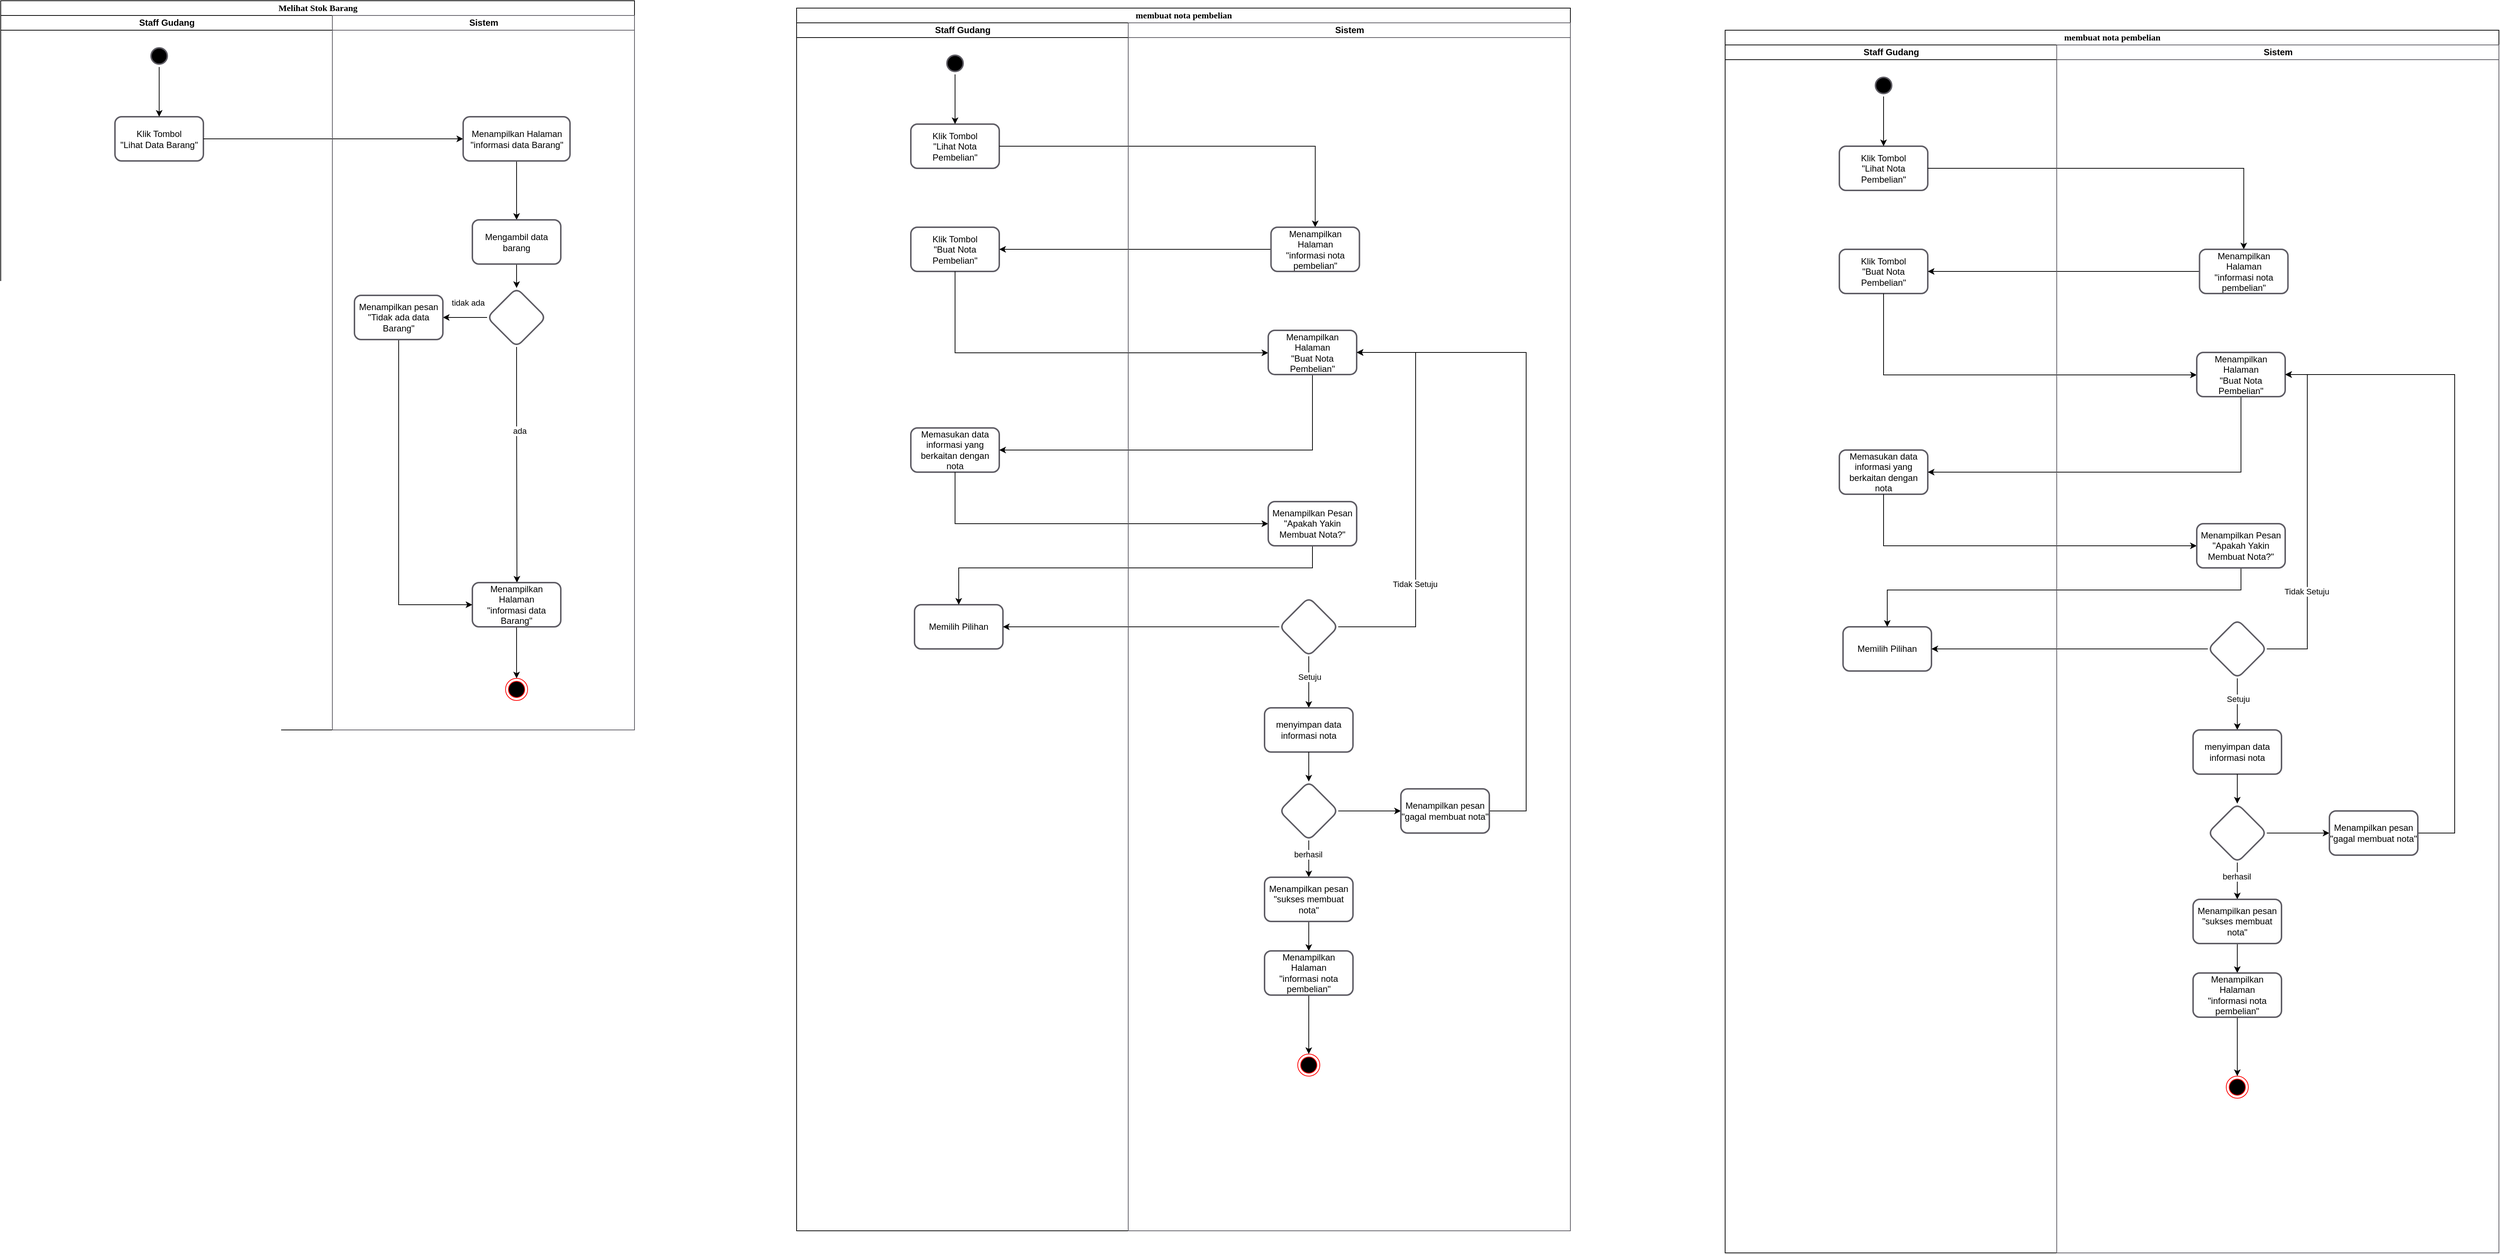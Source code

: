 <mxfile version="21.1.4" type="github">
  <diagram name="Page-1" id="0783ab3e-0a74-02c8-0abd-f7b4e66b4bec">
    <mxGraphModel dx="2173" dy="742" grid="1" gridSize="10" guides="1" tooltips="1" connect="1" arrows="1" fold="1" page="1" pageScale="1" pageWidth="850" pageHeight="1100" background="none" math="0" shadow="0">
      <root>
        <mxCell id="0" />
        <mxCell id="1" parent="0" />
        <mxCell id="1c1d494c118603dd-1" value="Melihat Stok Barang" style="swimlane;html=1;childLayout=stackLayout;startSize=20;rounded=0;shadow=0;comic=0;labelBackgroundColor=none;strokeWidth=1;fontFamily=Verdana;fontSize=12;align=center;" parent="1" vertex="1">
          <mxGeometry x="-540" y="30" width="860" height="990" as="geometry" />
        </mxCell>
        <mxCell id="1c1d494c118603dd-3" value="Staff Gudang" style="swimlane;html=1;startSize=20;" parent="1c1d494c118603dd-1" vertex="1">
          <mxGeometry y="20" width="450" height="970" as="geometry" />
        </mxCell>
        <mxCell id="wGSQI-NY6ljPiiBA0uL5-16" value="Klik Tombol&lt;br&gt;&quot;Lihat Data Barang&quot;" style="whiteSpace=wrap;html=1;fillColor=none;strokeColor=#5e5c64;strokeWidth=2;rounded=1;" vertex="1" parent="1c1d494c118603dd-3">
          <mxGeometry x="155" y="137.5" width="120" height="60" as="geometry" />
        </mxCell>
        <mxCell id="wGSQI-NY6ljPiiBA0uL5-2" value="" style="ellipse;html=1;shape=startState;fillColor=#000000;strokeColor=#5e5c64;strokeWidth=2;" vertex="1" parent="1c1d494c118603dd-3">
          <mxGeometry x="200" y="40" width="30" height="30" as="geometry" />
        </mxCell>
        <mxCell id="wGSQI-NY6ljPiiBA0uL5-12" value="" style="edgeStyle=orthogonalEdgeStyle;rounded=0;orthogonalLoop=1;jettySize=auto;html=1;entryX=0.5;entryY=0;entryDx=0;entryDy=0;" edge="1" parent="1c1d494c118603dd-3" source="wGSQI-NY6ljPiiBA0uL5-2" target="wGSQI-NY6ljPiiBA0uL5-16">
          <mxGeometry relative="1" as="geometry">
            <mxPoint x="675" y="130" as="targetPoint" />
          </mxGeometry>
        </mxCell>
        <mxCell id="wGSQI-NY6ljPiiBA0uL5-22" value="" style="edgeStyle=orthogonalEdgeStyle;rounded=0;orthogonalLoop=1;jettySize=auto;html=1;" edge="1" parent="1c1d494c118603dd-1" source="wGSQI-NY6ljPiiBA0uL5-16" target="wGSQI-NY6ljPiiBA0uL5-21">
          <mxGeometry relative="1" as="geometry" />
        </mxCell>
        <mxCell id="1c1d494c118603dd-4" value="Sistem" style="swimlane;html=1;startSize=20;strokeColor=#5e5c64;" parent="1c1d494c118603dd-1" vertex="1">
          <mxGeometry x="450" y="20" width="410" height="970" as="geometry">
            <mxRectangle x="660" y="20" width="40" height="970" as="alternateBounds" />
          </mxGeometry>
        </mxCell>
        <mxCell id="wGSQI-NY6ljPiiBA0uL5-24" value="" style="edgeStyle=orthogonalEdgeStyle;rounded=0;orthogonalLoop=1;jettySize=auto;html=1;" edge="1" parent="1c1d494c118603dd-4" source="wGSQI-NY6ljPiiBA0uL5-21" target="wGSQI-NY6ljPiiBA0uL5-23">
          <mxGeometry relative="1" as="geometry" />
        </mxCell>
        <mxCell id="wGSQI-NY6ljPiiBA0uL5-21" value="Menampilkan Halaman &lt;br&gt;&quot;informasi data Barang&quot;" style="whiteSpace=wrap;html=1;fillColor=none;strokeColor=#5e5c64;strokeWidth=2;rounded=1;" vertex="1" parent="1c1d494c118603dd-4">
          <mxGeometry x="177.5" y="137.5" width="145" height="60" as="geometry" />
        </mxCell>
        <mxCell id="wGSQI-NY6ljPiiBA0uL5-26" value="" style="edgeStyle=orthogonalEdgeStyle;rounded=0;orthogonalLoop=1;jettySize=auto;html=1;" edge="1" parent="1c1d494c118603dd-4" source="wGSQI-NY6ljPiiBA0uL5-23" target="wGSQI-NY6ljPiiBA0uL5-25">
          <mxGeometry relative="1" as="geometry" />
        </mxCell>
        <mxCell id="wGSQI-NY6ljPiiBA0uL5-23" value="Mengambil data barang" style="whiteSpace=wrap;html=1;fillColor=none;strokeColor=#5e5c64;strokeWidth=2;rounded=1;" vertex="1" parent="1c1d494c118603dd-4">
          <mxGeometry x="190" y="277.5" width="120" height="60" as="geometry" />
        </mxCell>
        <mxCell id="wGSQI-NY6ljPiiBA0uL5-31" value="" style="edgeStyle=orthogonalEdgeStyle;rounded=0;orthogonalLoop=1;jettySize=auto;html=1;" edge="1" parent="1c1d494c118603dd-4" source="wGSQI-NY6ljPiiBA0uL5-25" target="wGSQI-NY6ljPiiBA0uL5-30">
          <mxGeometry relative="1" as="geometry">
            <Array as="points">
              <mxPoint x="250.5" y="540" />
              <mxPoint x="250.5" y="540" />
            </Array>
          </mxGeometry>
        </mxCell>
        <mxCell id="wGSQI-NY6ljPiiBA0uL5-32" value="tidak ada" style="edgeLabel;html=1;align=center;verticalAlign=middle;resizable=0;points=[];" vertex="1" connectable="0" parent="wGSQI-NY6ljPiiBA0uL5-31">
          <mxGeometry x="-0.151" relative="1" as="geometry">
            <mxPoint x="-67" y="-196" as="offset" />
          </mxGeometry>
        </mxCell>
        <mxCell id="wGSQI-NY6ljPiiBA0uL5-38" value="ada" style="edgeLabel;html=1;align=center;verticalAlign=middle;resizable=0;points=[];" vertex="1" connectable="0" parent="wGSQI-NY6ljPiiBA0uL5-31">
          <mxGeometry x="-0.287" y="3" relative="1" as="geometry">
            <mxPoint as="offset" />
          </mxGeometry>
        </mxCell>
        <mxCell id="wGSQI-NY6ljPiiBA0uL5-34" value="" style="edgeStyle=orthogonalEdgeStyle;rounded=0;orthogonalLoop=1;jettySize=auto;html=1;" edge="1" parent="1c1d494c118603dd-4" source="wGSQI-NY6ljPiiBA0uL5-25" target="wGSQI-NY6ljPiiBA0uL5-33">
          <mxGeometry relative="1" as="geometry" />
        </mxCell>
        <mxCell id="wGSQI-NY6ljPiiBA0uL5-25" value="" style="rhombus;whiteSpace=wrap;html=1;fillColor=none;strokeColor=#5e5c64;strokeWidth=2;rounded=1;" vertex="1" parent="1c1d494c118603dd-4">
          <mxGeometry x="210" y="370" width="80" height="80" as="geometry" />
        </mxCell>
        <mxCell id="wGSQI-NY6ljPiiBA0uL5-37" style="edgeStyle=orthogonalEdgeStyle;rounded=0;orthogonalLoop=1;jettySize=auto;html=1;entryX=0.5;entryY=0;entryDx=0;entryDy=0;" edge="1" parent="1c1d494c118603dd-4" source="wGSQI-NY6ljPiiBA0uL5-30">
          <mxGeometry relative="1" as="geometry">
            <mxPoint x="250" y="900" as="targetPoint" />
          </mxGeometry>
        </mxCell>
        <mxCell id="wGSQI-NY6ljPiiBA0uL5-30" value="Menampilkan Halaman &lt;br&gt;&quot;informasi data Barang&quot; " style="whiteSpace=wrap;html=1;fillColor=none;strokeColor=#5e5c64;strokeWidth=2;rounded=1;" vertex="1" parent="1c1d494c118603dd-4">
          <mxGeometry x="190" y="770" width="120" height="60" as="geometry" />
        </mxCell>
        <mxCell id="wGSQI-NY6ljPiiBA0uL5-39" style="edgeStyle=orthogonalEdgeStyle;rounded=0;orthogonalLoop=1;jettySize=auto;html=1;entryX=0;entryY=0.5;entryDx=0;entryDy=0;" edge="1" parent="1c1d494c118603dd-4" source="wGSQI-NY6ljPiiBA0uL5-33" target="wGSQI-NY6ljPiiBA0uL5-30">
          <mxGeometry relative="1" as="geometry">
            <Array as="points">
              <mxPoint x="90" y="800" />
            </Array>
          </mxGeometry>
        </mxCell>
        <mxCell id="wGSQI-NY6ljPiiBA0uL5-33" value="Menampilkan pesan &quot;Tidak ada data Barang&quot;" style="whiteSpace=wrap;html=1;fillColor=none;strokeColor=#5e5c64;strokeWidth=2;rounded=1;" vertex="1" parent="1c1d494c118603dd-4">
          <mxGeometry x="30" y="380" width="120" height="60" as="geometry" />
        </mxCell>
        <mxCell id="wGSQI-NY6ljPiiBA0uL5-36" value="" style="ellipse;html=1;shape=endState;fillColor=#000000;strokeColor=#ff0000;" vertex="1" parent="1c1d494c118603dd-4">
          <mxGeometry x="235" y="900" width="30" height="30" as="geometry" />
        </mxCell>
        <mxCell id="wGSQI-NY6ljPiiBA0uL5-40" value="membuat nota pembelian" style="swimlane;html=1;childLayout=stackLayout;startSize=20;rounded=0;shadow=0;comic=0;labelBackgroundColor=none;strokeWidth=1;fontFamily=Verdana;fontSize=12;align=center;" vertex="1" parent="1">
          <mxGeometry x="540" y="40" width="1050" height="1660" as="geometry" />
        </mxCell>
        <mxCell id="wGSQI-NY6ljPiiBA0uL5-41" value="Staff Gudang" style="swimlane;html=1;startSize=20;" vertex="1" parent="wGSQI-NY6ljPiiBA0uL5-40">
          <mxGeometry y="20" width="450" height="1640" as="geometry" />
        </mxCell>
        <mxCell id="wGSQI-NY6ljPiiBA0uL5-42" value="Klik Tombol&lt;br&gt;&quot;Lihat Nota Pembelian&quot;" style="whiteSpace=wrap;html=1;fillColor=none;strokeColor=#5e5c64;strokeWidth=2;rounded=1;" vertex="1" parent="wGSQI-NY6ljPiiBA0uL5-41">
          <mxGeometry x="155" y="137.5" width="120" height="60" as="geometry" />
        </mxCell>
        <mxCell id="wGSQI-NY6ljPiiBA0uL5-43" value="" style="ellipse;html=1;shape=startState;fillColor=#000000;strokeColor=#5e5c64;strokeWidth=2;" vertex="1" parent="wGSQI-NY6ljPiiBA0uL5-41">
          <mxGeometry x="200" y="40" width="30" height="30" as="geometry" />
        </mxCell>
        <mxCell id="wGSQI-NY6ljPiiBA0uL5-44" value="" style="edgeStyle=orthogonalEdgeStyle;rounded=0;orthogonalLoop=1;jettySize=auto;html=1;entryX=0.5;entryY=0;entryDx=0;entryDy=0;" edge="1" parent="wGSQI-NY6ljPiiBA0uL5-41" source="wGSQI-NY6ljPiiBA0uL5-43" target="wGSQI-NY6ljPiiBA0uL5-42">
          <mxGeometry relative="1" as="geometry">
            <mxPoint x="675" y="130" as="targetPoint" />
          </mxGeometry>
        </mxCell>
        <mxCell id="wGSQI-NY6ljPiiBA0uL5-62" value="&lt;div&gt;Klik Tombol &lt;br&gt;&lt;/div&gt;&lt;div&gt;&quot;Buat Nota Pembelian&quot;&lt;br&gt;&lt;/div&gt;" style="whiteSpace=wrap;html=1;fillColor=none;strokeColor=#5e5c64;strokeWidth=2;rounded=1;" vertex="1" parent="wGSQI-NY6ljPiiBA0uL5-41">
          <mxGeometry x="155" y="277.5" width="120" height="60" as="geometry" />
        </mxCell>
        <mxCell id="wGSQI-NY6ljPiiBA0uL5-68" value="Memasukan data informasi yang berkaitan dengan nota" style="whiteSpace=wrap;html=1;fillColor=none;strokeColor=#5e5c64;strokeWidth=2;rounded=1;" vertex="1" parent="wGSQI-NY6ljPiiBA0uL5-41">
          <mxGeometry x="155" y="550" width="120" height="60" as="geometry" />
        </mxCell>
        <mxCell id="wGSQI-NY6ljPiiBA0uL5-84" value="Memilih Pilihan" style="whiteSpace=wrap;html=1;fillColor=none;strokeColor=#5e5c64;strokeWidth=2;rounded=1;" vertex="1" parent="wGSQI-NY6ljPiiBA0uL5-41">
          <mxGeometry x="160" y="790" width="120" height="60" as="geometry" />
        </mxCell>
        <mxCell id="wGSQI-NY6ljPiiBA0uL5-45" value="" style="edgeStyle=orthogonalEdgeStyle;rounded=0;orthogonalLoop=1;jettySize=auto;html=1;entryX=0.5;entryY=0;entryDx=0;entryDy=0;" edge="1" parent="wGSQI-NY6ljPiiBA0uL5-40" source="wGSQI-NY6ljPiiBA0uL5-42" target="wGSQI-NY6ljPiiBA0uL5-50">
          <mxGeometry relative="1" as="geometry">
            <mxPoint x="627.5" y="188.714" as="targetPoint" />
          </mxGeometry>
        </mxCell>
        <mxCell id="wGSQI-NY6ljPiiBA0uL5-63" value="" style="edgeStyle=orthogonalEdgeStyle;rounded=0;orthogonalLoop=1;jettySize=auto;html=1;" edge="1" parent="wGSQI-NY6ljPiiBA0uL5-40" source="wGSQI-NY6ljPiiBA0uL5-50" target="wGSQI-NY6ljPiiBA0uL5-62">
          <mxGeometry relative="1" as="geometry" />
        </mxCell>
        <mxCell id="wGSQI-NY6ljPiiBA0uL5-66" value="" style="edgeStyle=orthogonalEdgeStyle;rounded=0;orthogonalLoop=1;jettySize=auto;html=1;" edge="1" parent="wGSQI-NY6ljPiiBA0uL5-40" source="wGSQI-NY6ljPiiBA0uL5-62" target="wGSQI-NY6ljPiiBA0uL5-65">
          <mxGeometry relative="1" as="geometry">
            <Array as="points">
              <mxPoint x="215" y="468" />
            </Array>
          </mxGeometry>
        </mxCell>
        <mxCell id="wGSQI-NY6ljPiiBA0uL5-69" value="" style="edgeStyle=orthogonalEdgeStyle;rounded=0;orthogonalLoop=1;jettySize=auto;html=1;" edge="1" parent="wGSQI-NY6ljPiiBA0uL5-40" source="wGSQI-NY6ljPiiBA0uL5-65" target="wGSQI-NY6ljPiiBA0uL5-68">
          <mxGeometry relative="1" as="geometry">
            <Array as="points">
              <mxPoint x="700" y="600" />
            </Array>
          </mxGeometry>
        </mxCell>
        <mxCell id="wGSQI-NY6ljPiiBA0uL5-71" value="" style="edgeStyle=orthogonalEdgeStyle;rounded=0;orthogonalLoop=1;jettySize=auto;html=1;" edge="1" parent="wGSQI-NY6ljPiiBA0uL5-40" source="wGSQI-NY6ljPiiBA0uL5-68" target="wGSQI-NY6ljPiiBA0uL5-70">
          <mxGeometry relative="1" as="geometry">
            <Array as="points">
              <mxPoint x="215" y="700" />
            </Array>
          </mxGeometry>
        </mxCell>
        <mxCell id="wGSQI-NY6ljPiiBA0uL5-85" value="" style="edgeStyle=orthogonalEdgeStyle;rounded=0;orthogonalLoop=1;jettySize=auto;html=1;" edge="1" parent="wGSQI-NY6ljPiiBA0uL5-40" source="wGSQI-NY6ljPiiBA0uL5-74" target="wGSQI-NY6ljPiiBA0uL5-84">
          <mxGeometry relative="1" as="geometry" />
        </mxCell>
        <mxCell id="wGSQI-NY6ljPiiBA0uL5-87" style="edgeStyle=orthogonalEdgeStyle;rounded=0;orthogonalLoop=1;jettySize=auto;html=1;entryX=0.5;entryY=0;entryDx=0;entryDy=0;" edge="1" parent="wGSQI-NY6ljPiiBA0uL5-40" source="wGSQI-NY6ljPiiBA0uL5-70" target="wGSQI-NY6ljPiiBA0uL5-84">
          <mxGeometry relative="1" as="geometry">
            <Array as="points">
              <mxPoint x="700" y="760" />
              <mxPoint x="220" y="760" />
            </Array>
          </mxGeometry>
        </mxCell>
        <mxCell id="wGSQI-NY6ljPiiBA0uL5-46" value="Sistem" style="swimlane;html=1;startSize=20;strokeColor=#5e5c64;" vertex="1" parent="wGSQI-NY6ljPiiBA0uL5-40">
          <mxGeometry x="450" y="20" width="600" height="1640" as="geometry">
            <mxRectangle x="660" y="20" width="40" height="970" as="alternateBounds" />
          </mxGeometry>
        </mxCell>
        <mxCell id="wGSQI-NY6ljPiiBA0uL5-50" value="Menampilkan Halaman &lt;br&gt;&quot;informasi nota pembelian&quot;" style="whiteSpace=wrap;html=1;fillColor=none;strokeColor=#5e5c64;strokeWidth=2;rounded=1;" vertex="1" parent="wGSQI-NY6ljPiiBA0uL5-46">
          <mxGeometry x="193.75" y="277.5" width="120" height="60" as="geometry" />
        </mxCell>
        <mxCell id="wGSQI-NY6ljPiiBA0uL5-65" value="Menampilkan Halaman &lt;br&gt;&quot;Buat Nota Pembelian&quot;" style="whiteSpace=wrap;html=1;fillColor=none;strokeColor=#5e5c64;strokeWidth=2;rounded=1;" vertex="1" parent="wGSQI-NY6ljPiiBA0uL5-46">
          <mxGeometry x="190" y="417.5" width="120" height="60" as="geometry" />
        </mxCell>
        <mxCell id="wGSQI-NY6ljPiiBA0uL5-70" value="Menampilkan Pesan&lt;br&gt;&quot;Apakah Yakin Membuat Nota?&quot;" style="whiteSpace=wrap;html=1;fillColor=none;strokeColor=#5e5c64;strokeWidth=2;rounded=1;" vertex="1" parent="wGSQI-NY6ljPiiBA0uL5-46">
          <mxGeometry x="190" y="650" width="120" height="60" as="geometry" />
        </mxCell>
        <mxCell id="wGSQI-NY6ljPiiBA0uL5-89" style="edgeStyle=orthogonalEdgeStyle;rounded=0;orthogonalLoop=1;jettySize=auto;html=1;entryX=1;entryY=0.5;entryDx=0;entryDy=0;" edge="1" parent="wGSQI-NY6ljPiiBA0uL5-46" source="wGSQI-NY6ljPiiBA0uL5-74" target="wGSQI-NY6ljPiiBA0uL5-65">
          <mxGeometry relative="1" as="geometry">
            <Array as="points">
              <mxPoint x="390" y="820" />
              <mxPoint x="390" y="448" />
            </Array>
          </mxGeometry>
        </mxCell>
        <mxCell id="wGSQI-NY6ljPiiBA0uL5-91" value="Tidak Setuju" style="edgeLabel;html=1;align=center;verticalAlign=middle;resizable=0;points=[];" vertex="1" connectable="0" parent="wGSQI-NY6ljPiiBA0uL5-89">
          <mxGeometry x="-0.416" relative="1" as="geometry">
            <mxPoint x="-1" as="offset" />
          </mxGeometry>
        </mxCell>
        <mxCell id="wGSQI-NY6ljPiiBA0uL5-90" value="" style="edgeStyle=orthogonalEdgeStyle;rounded=0;orthogonalLoop=1;jettySize=auto;html=1;entryX=0.5;entryY=0;entryDx=0;entryDy=0;" edge="1" parent="wGSQI-NY6ljPiiBA0uL5-46" source="wGSQI-NY6ljPiiBA0uL5-74" target="wGSQI-NY6ljPiiBA0uL5-80">
          <mxGeometry relative="1" as="geometry">
            <mxPoint x="245" y="950" as="targetPoint" />
          </mxGeometry>
        </mxCell>
        <mxCell id="wGSQI-NY6ljPiiBA0uL5-92" value="Setuju" style="edgeLabel;html=1;align=center;verticalAlign=middle;resizable=0;points=[];" vertex="1" connectable="0" parent="wGSQI-NY6ljPiiBA0uL5-90">
          <mxGeometry x="-0.221" y="1" relative="1" as="geometry">
            <mxPoint as="offset" />
          </mxGeometry>
        </mxCell>
        <mxCell id="wGSQI-NY6ljPiiBA0uL5-74" value="" style="rhombus;whiteSpace=wrap;html=1;fillColor=none;strokeColor=#5e5c64;strokeWidth=2;rounded=1;" vertex="1" parent="wGSQI-NY6ljPiiBA0uL5-46">
          <mxGeometry x="205" y="780" width="80" height="80" as="geometry" />
        </mxCell>
        <mxCell id="wGSQI-NY6ljPiiBA0uL5-83" value="" style="edgeStyle=orthogonalEdgeStyle;rounded=0;orthogonalLoop=1;jettySize=auto;html=1;" edge="1" parent="wGSQI-NY6ljPiiBA0uL5-46" source="wGSQI-NY6ljPiiBA0uL5-95" target="wGSQI-NY6ljPiiBA0uL5-82">
          <mxGeometry relative="1" as="geometry" />
        </mxCell>
        <mxCell id="wGSQI-NY6ljPiiBA0uL5-101" value="berhasil" style="edgeLabel;html=1;align=center;verticalAlign=middle;resizable=0;points=[];" vertex="1" connectable="0" parent="wGSQI-NY6ljPiiBA0uL5-83">
          <mxGeometry x="-0.261" y="-1" relative="1" as="geometry">
            <mxPoint as="offset" />
          </mxGeometry>
        </mxCell>
        <mxCell id="wGSQI-NY6ljPiiBA0uL5-80" value="menyimpan data informasi nota" style="whiteSpace=wrap;html=1;fillColor=none;strokeColor=#5e5c64;rounded=1;strokeWidth=2;" vertex="1" parent="wGSQI-NY6ljPiiBA0uL5-46">
          <mxGeometry x="185" y="930" width="120" height="60" as="geometry" />
        </mxCell>
        <mxCell id="wGSQI-NY6ljPiiBA0uL5-94" style="edgeStyle=orthogonalEdgeStyle;rounded=0;orthogonalLoop=1;jettySize=auto;html=1;entryX=0.5;entryY=0;entryDx=0;entryDy=0;" edge="1" parent="wGSQI-NY6ljPiiBA0uL5-46" source="wGSQI-NY6ljPiiBA0uL5-82" target="wGSQI-NY6ljPiiBA0uL5-93">
          <mxGeometry relative="1" as="geometry" />
        </mxCell>
        <mxCell id="wGSQI-NY6ljPiiBA0uL5-82" value="Menampilkan pesan &quot;sukses membuat nota&quot;" style="rounded=1;whiteSpace=wrap;html=1;fillColor=none;strokeColor=#5e5c64;strokeWidth=2;" vertex="1" parent="wGSQI-NY6ljPiiBA0uL5-46">
          <mxGeometry x="185" y="1160" width="120" height="60" as="geometry" />
        </mxCell>
        <mxCell id="wGSQI-NY6ljPiiBA0uL5-106" style="edgeStyle=orthogonalEdgeStyle;rounded=0;orthogonalLoop=1;jettySize=auto;html=1;entryX=0.5;entryY=0;entryDx=0;entryDy=0;" edge="1" parent="wGSQI-NY6ljPiiBA0uL5-46" source="wGSQI-NY6ljPiiBA0uL5-93" target="wGSQI-NY6ljPiiBA0uL5-105">
          <mxGeometry relative="1" as="geometry" />
        </mxCell>
        <mxCell id="wGSQI-NY6ljPiiBA0uL5-93" value="Menampilkan Halaman &lt;br&gt;&quot;informasi nota pembelian&quot;" style="rounded=1;whiteSpace=wrap;html=1;fillColor=none;strokeColor=#5e5c64;strokeWidth=2;" vertex="1" parent="wGSQI-NY6ljPiiBA0uL5-46">
          <mxGeometry x="185" y="1260" width="120" height="60" as="geometry" />
        </mxCell>
        <mxCell id="wGSQI-NY6ljPiiBA0uL5-103" style="edgeStyle=orthogonalEdgeStyle;rounded=0;orthogonalLoop=1;jettySize=auto;html=1;entryX=0;entryY=0.5;entryDx=0;entryDy=0;" edge="1" parent="wGSQI-NY6ljPiiBA0uL5-46" source="wGSQI-NY6ljPiiBA0uL5-95" target="wGSQI-NY6ljPiiBA0uL5-102">
          <mxGeometry relative="1" as="geometry" />
        </mxCell>
        <mxCell id="wGSQI-NY6ljPiiBA0uL5-95" value="" style="rhombus;whiteSpace=wrap;html=1;fillColor=none;strokeColor=#5e5c64;strokeWidth=2;rounded=1;" vertex="1" parent="wGSQI-NY6ljPiiBA0uL5-46">
          <mxGeometry x="205" y="1030" width="80" height="80" as="geometry" />
        </mxCell>
        <mxCell id="wGSQI-NY6ljPiiBA0uL5-96" value="" style="edgeStyle=orthogonalEdgeStyle;rounded=0;orthogonalLoop=1;jettySize=auto;html=1;" edge="1" parent="wGSQI-NY6ljPiiBA0uL5-46" source="wGSQI-NY6ljPiiBA0uL5-80" target="wGSQI-NY6ljPiiBA0uL5-95">
          <mxGeometry relative="1" as="geometry">
            <mxPoint x="1235" y="1050" as="sourcePoint" />
            <mxPoint x="1235" y="1220" as="targetPoint" />
          </mxGeometry>
        </mxCell>
        <mxCell id="wGSQI-NY6ljPiiBA0uL5-104" style="edgeStyle=orthogonalEdgeStyle;rounded=0;orthogonalLoop=1;jettySize=auto;html=1;entryX=1;entryY=0.5;entryDx=0;entryDy=0;" edge="1" parent="wGSQI-NY6ljPiiBA0uL5-46" source="wGSQI-NY6ljPiiBA0uL5-102" target="wGSQI-NY6ljPiiBA0uL5-65">
          <mxGeometry relative="1" as="geometry">
            <Array as="points">
              <mxPoint x="540" y="1070" />
              <mxPoint x="540" y="448" />
            </Array>
          </mxGeometry>
        </mxCell>
        <mxCell id="wGSQI-NY6ljPiiBA0uL5-102" value="Menampilkan pesan &quot;gagal membuat nota&quot;" style="rounded=1;whiteSpace=wrap;html=1;fillColor=none;strokeColor=#5e5c64;strokeWidth=2;" vertex="1" parent="wGSQI-NY6ljPiiBA0uL5-46">
          <mxGeometry x="370" y="1040" width="120" height="60" as="geometry" />
        </mxCell>
        <mxCell id="wGSQI-NY6ljPiiBA0uL5-105" value="" style="ellipse;html=1;shape=endState;fillColor=#000000;strokeColor=#ff0000;" vertex="1" parent="wGSQI-NY6ljPiiBA0uL5-46">
          <mxGeometry x="230" y="1400" width="30" height="30" as="geometry" />
        </mxCell>
        <mxCell id="wGSQI-NY6ljPiiBA0uL5-107" value="membuat nota pembelian" style="swimlane;html=1;childLayout=stackLayout;startSize=20;rounded=0;shadow=0;comic=0;labelBackgroundColor=none;strokeWidth=1;fontFamily=Verdana;fontSize=12;align=center;" vertex="1" parent="1">
          <mxGeometry x="1800" y="70" width="1050" height="1660" as="geometry" />
        </mxCell>
        <mxCell id="wGSQI-NY6ljPiiBA0uL5-108" value="Staff Gudang" style="swimlane;html=1;startSize=20;" vertex="1" parent="wGSQI-NY6ljPiiBA0uL5-107">
          <mxGeometry y="20" width="450" height="1640" as="geometry" />
        </mxCell>
        <mxCell id="wGSQI-NY6ljPiiBA0uL5-109" value="Klik Tombol&lt;br&gt;&quot;Lihat Nota Pembelian&quot;" style="whiteSpace=wrap;html=1;fillColor=none;strokeColor=#5e5c64;strokeWidth=2;rounded=1;" vertex="1" parent="wGSQI-NY6ljPiiBA0uL5-108">
          <mxGeometry x="155" y="137.5" width="120" height="60" as="geometry" />
        </mxCell>
        <mxCell id="wGSQI-NY6ljPiiBA0uL5-110" value="" style="ellipse;html=1;shape=startState;fillColor=#000000;strokeColor=#5e5c64;strokeWidth=2;" vertex="1" parent="wGSQI-NY6ljPiiBA0uL5-108">
          <mxGeometry x="200" y="40" width="30" height="30" as="geometry" />
        </mxCell>
        <mxCell id="wGSQI-NY6ljPiiBA0uL5-111" value="" style="edgeStyle=orthogonalEdgeStyle;rounded=0;orthogonalLoop=1;jettySize=auto;html=1;entryX=0.5;entryY=0;entryDx=0;entryDy=0;" edge="1" parent="wGSQI-NY6ljPiiBA0uL5-108" source="wGSQI-NY6ljPiiBA0uL5-110" target="wGSQI-NY6ljPiiBA0uL5-109">
          <mxGeometry relative="1" as="geometry">
            <mxPoint x="675" y="130" as="targetPoint" />
          </mxGeometry>
        </mxCell>
        <mxCell id="wGSQI-NY6ljPiiBA0uL5-112" value="&lt;div&gt;Klik Tombol &lt;br&gt;&lt;/div&gt;&lt;div&gt;&quot;Buat Nota Pembelian&quot;&lt;br&gt;&lt;/div&gt;" style="whiteSpace=wrap;html=1;fillColor=none;strokeColor=#5e5c64;strokeWidth=2;rounded=1;" vertex="1" parent="wGSQI-NY6ljPiiBA0uL5-108">
          <mxGeometry x="155" y="277.5" width="120" height="60" as="geometry" />
        </mxCell>
        <mxCell id="wGSQI-NY6ljPiiBA0uL5-113" value="Memasukan data informasi yang berkaitan dengan nota" style="whiteSpace=wrap;html=1;fillColor=none;strokeColor=#5e5c64;strokeWidth=2;rounded=1;" vertex="1" parent="wGSQI-NY6ljPiiBA0uL5-108">
          <mxGeometry x="155" y="550" width="120" height="60" as="geometry" />
        </mxCell>
        <mxCell id="wGSQI-NY6ljPiiBA0uL5-114" value="Memilih Pilihan" style="whiteSpace=wrap;html=1;fillColor=none;strokeColor=#5e5c64;strokeWidth=2;rounded=1;" vertex="1" parent="wGSQI-NY6ljPiiBA0uL5-108">
          <mxGeometry x="160" y="790" width="120" height="60" as="geometry" />
        </mxCell>
        <mxCell id="wGSQI-NY6ljPiiBA0uL5-115" value="" style="edgeStyle=orthogonalEdgeStyle;rounded=0;orthogonalLoop=1;jettySize=auto;html=1;entryX=0.5;entryY=0;entryDx=0;entryDy=0;" edge="1" parent="wGSQI-NY6ljPiiBA0uL5-107" source="wGSQI-NY6ljPiiBA0uL5-109" target="wGSQI-NY6ljPiiBA0uL5-123">
          <mxGeometry relative="1" as="geometry">
            <mxPoint x="627.5" y="188.714" as="targetPoint" />
          </mxGeometry>
        </mxCell>
        <mxCell id="wGSQI-NY6ljPiiBA0uL5-116" value="" style="edgeStyle=orthogonalEdgeStyle;rounded=0;orthogonalLoop=1;jettySize=auto;html=1;" edge="1" parent="wGSQI-NY6ljPiiBA0uL5-107" source="wGSQI-NY6ljPiiBA0uL5-123" target="wGSQI-NY6ljPiiBA0uL5-112">
          <mxGeometry relative="1" as="geometry" />
        </mxCell>
        <mxCell id="wGSQI-NY6ljPiiBA0uL5-117" value="" style="edgeStyle=orthogonalEdgeStyle;rounded=0;orthogonalLoop=1;jettySize=auto;html=1;" edge="1" parent="wGSQI-NY6ljPiiBA0uL5-107" source="wGSQI-NY6ljPiiBA0uL5-112" target="wGSQI-NY6ljPiiBA0uL5-124">
          <mxGeometry relative="1" as="geometry">
            <Array as="points">
              <mxPoint x="215" y="468" />
            </Array>
          </mxGeometry>
        </mxCell>
        <mxCell id="wGSQI-NY6ljPiiBA0uL5-118" value="" style="edgeStyle=orthogonalEdgeStyle;rounded=0;orthogonalLoop=1;jettySize=auto;html=1;" edge="1" parent="wGSQI-NY6ljPiiBA0uL5-107" source="wGSQI-NY6ljPiiBA0uL5-124" target="wGSQI-NY6ljPiiBA0uL5-113">
          <mxGeometry relative="1" as="geometry">
            <Array as="points">
              <mxPoint x="700" y="600" />
            </Array>
          </mxGeometry>
        </mxCell>
        <mxCell id="wGSQI-NY6ljPiiBA0uL5-119" value="" style="edgeStyle=orthogonalEdgeStyle;rounded=0;orthogonalLoop=1;jettySize=auto;html=1;" edge="1" parent="wGSQI-NY6ljPiiBA0uL5-107" source="wGSQI-NY6ljPiiBA0uL5-113" target="wGSQI-NY6ljPiiBA0uL5-125">
          <mxGeometry relative="1" as="geometry">
            <Array as="points">
              <mxPoint x="215" y="700" />
            </Array>
          </mxGeometry>
        </mxCell>
        <mxCell id="wGSQI-NY6ljPiiBA0uL5-120" value="" style="edgeStyle=orthogonalEdgeStyle;rounded=0;orthogonalLoop=1;jettySize=auto;html=1;" edge="1" parent="wGSQI-NY6ljPiiBA0uL5-107" source="wGSQI-NY6ljPiiBA0uL5-130" target="wGSQI-NY6ljPiiBA0uL5-114">
          <mxGeometry relative="1" as="geometry" />
        </mxCell>
        <mxCell id="wGSQI-NY6ljPiiBA0uL5-121" style="edgeStyle=orthogonalEdgeStyle;rounded=0;orthogonalLoop=1;jettySize=auto;html=1;entryX=0.5;entryY=0;entryDx=0;entryDy=0;" edge="1" parent="wGSQI-NY6ljPiiBA0uL5-107" source="wGSQI-NY6ljPiiBA0uL5-125" target="wGSQI-NY6ljPiiBA0uL5-114">
          <mxGeometry relative="1" as="geometry">
            <Array as="points">
              <mxPoint x="700" y="760" />
              <mxPoint x="220" y="760" />
            </Array>
          </mxGeometry>
        </mxCell>
        <mxCell id="wGSQI-NY6ljPiiBA0uL5-122" value="Sistem" style="swimlane;html=1;startSize=20;strokeColor=#5e5c64;" vertex="1" parent="wGSQI-NY6ljPiiBA0uL5-107">
          <mxGeometry x="450" y="20" width="600" height="1640" as="geometry">
            <mxRectangle x="660" y="20" width="40" height="970" as="alternateBounds" />
          </mxGeometry>
        </mxCell>
        <mxCell id="wGSQI-NY6ljPiiBA0uL5-123" value="Menampilkan Halaman &lt;br&gt;&quot;informasi nota pembelian&quot;" style="whiteSpace=wrap;html=1;fillColor=none;strokeColor=#5e5c64;strokeWidth=2;rounded=1;" vertex="1" parent="wGSQI-NY6ljPiiBA0uL5-122">
          <mxGeometry x="193.75" y="277.5" width="120" height="60" as="geometry" />
        </mxCell>
        <mxCell id="wGSQI-NY6ljPiiBA0uL5-124" value="Menampilkan Halaman &lt;br&gt;&quot;Buat Nota Pembelian&quot;" style="whiteSpace=wrap;html=1;fillColor=none;strokeColor=#5e5c64;strokeWidth=2;rounded=1;" vertex="1" parent="wGSQI-NY6ljPiiBA0uL5-122">
          <mxGeometry x="190" y="417.5" width="120" height="60" as="geometry" />
        </mxCell>
        <mxCell id="wGSQI-NY6ljPiiBA0uL5-125" value="Menampilkan Pesan&lt;br&gt;&quot;Apakah Yakin Membuat Nota?&quot;" style="whiteSpace=wrap;html=1;fillColor=none;strokeColor=#5e5c64;strokeWidth=2;rounded=1;" vertex="1" parent="wGSQI-NY6ljPiiBA0uL5-122">
          <mxGeometry x="190" y="650" width="120" height="60" as="geometry" />
        </mxCell>
        <mxCell id="wGSQI-NY6ljPiiBA0uL5-126" style="edgeStyle=orthogonalEdgeStyle;rounded=0;orthogonalLoop=1;jettySize=auto;html=1;entryX=1;entryY=0.5;entryDx=0;entryDy=0;" edge="1" parent="wGSQI-NY6ljPiiBA0uL5-122" source="wGSQI-NY6ljPiiBA0uL5-130" target="wGSQI-NY6ljPiiBA0uL5-124">
          <mxGeometry relative="1" as="geometry">
            <Array as="points">
              <mxPoint x="340" y="820" />
              <mxPoint x="340" y="448" />
            </Array>
          </mxGeometry>
        </mxCell>
        <mxCell id="wGSQI-NY6ljPiiBA0uL5-127" value="Tidak Setuju" style="edgeLabel;html=1;align=center;verticalAlign=middle;resizable=0;points=[];" vertex="1" connectable="0" parent="wGSQI-NY6ljPiiBA0uL5-126">
          <mxGeometry x="-0.416" relative="1" as="geometry">
            <mxPoint x="-1" as="offset" />
          </mxGeometry>
        </mxCell>
        <mxCell id="wGSQI-NY6ljPiiBA0uL5-128" value="" style="edgeStyle=orthogonalEdgeStyle;rounded=0;orthogonalLoop=1;jettySize=auto;html=1;entryX=0.5;entryY=0;entryDx=0;entryDy=0;" edge="1" parent="wGSQI-NY6ljPiiBA0uL5-122" source="wGSQI-NY6ljPiiBA0uL5-130" target="wGSQI-NY6ljPiiBA0uL5-133">
          <mxGeometry relative="1" as="geometry">
            <mxPoint x="245" y="950" as="targetPoint" />
          </mxGeometry>
        </mxCell>
        <mxCell id="wGSQI-NY6ljPiiBA0uL5-129" value="Setuju" style="edgeLabel;html=1;align=center;verticalAlign=middle;resizable=0;points=[];" vertex="1" connectable="0" parent="wGSQI-NY6ljPiiBA0uL5-128">
          <mxGeometry x="-0.221" y="1" relative="1" as="geometry">
            <mxPoint as="offset" />
          </mxGeometry>
        </mxCell>
        <mxCell id="wGSQI-NY6ljPiiBA0uL5-130" value="" style="rhombus;whiteSpace=wrap;html=1;fillColor=none;strokeColor=#5e5c64;strokeWidth=2;rounded=1;" vertex="1" parent="wGSQI-NY6ljPiiBA0uL5-122">
          <mxGeometry x="205" y="780" width="80" height="80" as="geometry" />
        </mxCell>
        <mxCell id="wGSQI-NY6ljPiiBA0uL5-131" value="" style="edgeStyle=orthogonalEdgeStyle;rounded=0;orthogonalLoop=1;jettySize=auto;html=1;" edge="1" parent="wGSQI-NY6ljPiiBA0uL5-122" source="wGSQI-NY6ljPiiBA0uL5-139" target="wGSQI-NY6ljPiiBA0uL5-135">
          <mxGeometry relative="1" as="geometry" />
        </mxCell>
        <mxCell id="wGSQI-NY6ljPiiBA0uL5-132" value="berhasil" style="edgeLabel;html=1;align=center;verticalAlign=middle;resizable=0;points=[];" vertex="1" connectable="0" parent="wGSQI-NY6ljPiiBA0uL5-131">
          <mxGeometry x="-0.261" y="-1" relative="1" as="geometry">
            <mxPoint as="offset" />
          </mxGeometry>
        </mxCell>
        <mxCell id="wGSQI-NY6ljPiiBA0uL5-133" value="menyimpan data informasi nota" style="whiteSpace=wrap;html=1;fillColor=none;strokeColor=#5e5c64;rounded=1;strokeWidth=2;" vertex="1" parent="wGSQI-NY6ljPiiBA0uL5-122">
          <mxGeometry x="185" y="930" width="120" height="60" as="geometry" />
        </mxCell>
        <mxCell id="wGSQI-NY6ljPiiBA0uL5-134" style="edgeStyle=orthogonalEdgeStyle;rounded=0;orthogonalLoop=1;jettySize=auto;html=1;entryX=0.5;entryY=0;entryDx=0;entryDy=0;" edge="1" parent="wGSQI-NY6ljPiiBA0uL5-122" source="wGSQI-NY6ljPiiBA0uL5-135" target="wGSQI-NY6ljPiiBA0uL5-137">
          <mxGeometry relative="1" as="geometry" />
        </mxCell>
        <mxCell id="wGSQI-NY6ljPiiBA0uL5-135" value="Menampilkan pesan &quot;sukses membuat nota&quot;" style="rounded=1;whiteSpace=wrap;html=1;fillColor=none;strokeColor=#5e5c64;strokeWidth=2;" vertex="1" parent="wGSQI-NY6ljPiiBA0uL5-122">
          <mxGeometry x="185" y="1160" width="120" height="60" as="geometry" />
        </mxCell>
        <mxCell id="wGSQI-NY6ljPiiBA0uL5-136" style="edgeStyle=orthogonalEdgeStyle;rounded=0;orthogonalLoop=1;jettySize=auto;html=1;entryX=0.5;entryY=0;entryDx=0;entryDy=0;" edge="1" parent="wGSQI-NY6ljPiiBA0uL5-122" source="wGSQI-NY6ljPiiBA0uL5-137" target="wGSQI-NY6ljPiiBA0uL5-143">
          <mxGeometry relative="1" as="geometry" />
        </mxCell>
        <mxCell id="wGSQI-NY6ljPiiBA0uL5-137" value="Menampilkan Halaman &lt;br&gt;&quot;informasi nota pembelian&quot;" style="rounded=1;whiteSpace=wrap;html=1;fillColor=none;strokeColor=#5e5c64;strokeWidth=2;" vertex="1" parent="wGSQI-NY6ljPiiBA0uL5-122">
          <mxGeometry x="185" y="1260" width="120" height="60" as="geometry" />
        </mxCell>
        <mxCell id="wGSQI-NY6ljPiiBA0uL5-138" style="edgeStyle=orthogonalEdgeStyle;rounded=0;orthogonalLoop=1;jettySize=auto;html=1;entryX=0;entryY=0.5;entryDx=0;entryDy=0;" edge="1" parent="wGSQI-NY6ljPiiBA0uL5-122" source="wGSQI-NY6ljPiiBA0uL5-139" target="wGSQI-NY6ljPiiBA0uL5-142">
          <mxGeometry relative="1" as="geometry" />
        </mxCell>
        <mxCell id="wGSQI-NY6ljPiiBA0uL5-139" value="" style="rhombus;whiteSpace=wrap;html=1;fillColor=none;strokeColor=#5e5c64;strokeWidth=2;rounded=1;" vertex="1" parent="wGSQI-NY6ljPiiBA0uL5-122">
          <mxGeometry x="205" y="1030" width="80" height="80" as="geometry" />
        </mxCell>
        <mxCell id="wGSQI-NY6ljPiiBA0uL5-140" value="" style="edgeStyle=orthogonalEdgeStyle;rounded=0;orthogonalLoop=1;jettySize=auto;html=1;" edge="1" parent="wGSQI-NY6ljPiiBA0uL5-122" source="wGSQI-NY6ljPiiBA0uL5-133" target="wGSQI-NY6ljPiiBA0uL5-139">
          <mxGeometry relative="1" as="geometry">
            <mxPoint x="1235" y="1050" as="sourcePoint" />
            <mxPoint x="1235" y="1220" as="targetPoint" />
          </mxGeometry>
        </mxCell>
        <mxCell id="wGSQI-NY6ljPiiBA0uL5-141" style="edgeStyle=orthogonalEdgeStyle;rounded=0;orthogonalLoop=1;jettySize=auto;html=1;entryX=1;entryY=0.5;entryDx=0;entryDy=0;" edge="1" parent="wGSQI-NY6ljPiiBA0uL5-122" source="wGSQI-NY6ljPiiBA0uL5-142" target="wGSQI-NY6ljPiiBA0uL5-124">
          <mxGeometry relative="1" as="geometry">
            <Array as="points">
              <mxPoint x="540" y="1070" />
              <mxPoint x="540" y="448" />
            </Array>
          </mxGeometry>
        </mxCell>
        <mxCell id="wGSQI-NY6ljPiiBA0uL5-142" value="Menampilkan pesan &quot;gagal membuat nota&quot;" style="rounded=1;whiteSpace=wrap;html=1;fillColor=none;strokeColor=#5e5c64;strokeWidth=2;" vertex="1" parent="wGSQI-NY6ljPiiBA0uL5-122">
          <mxGeometry x="370" y="1040" width="120" height="60" as="geometry" />
        </mxCell>
        <mxCell id="wGSQI-NY6ljPiiBA0uL5-143" value="" style="ellipse;html=1;shape=endState;fillColor=#000000;strokeColor=#ff0000;" vertex="1" parent="wGSQI-NY6ljPiiBA0uL5-122">
          <mxGeometry x="230" y="1400" width="30" height="30" as="geometry" />
        </mxCell>
      </root>
    </mxGraphModel>
  </diagram>
</mxfile>

